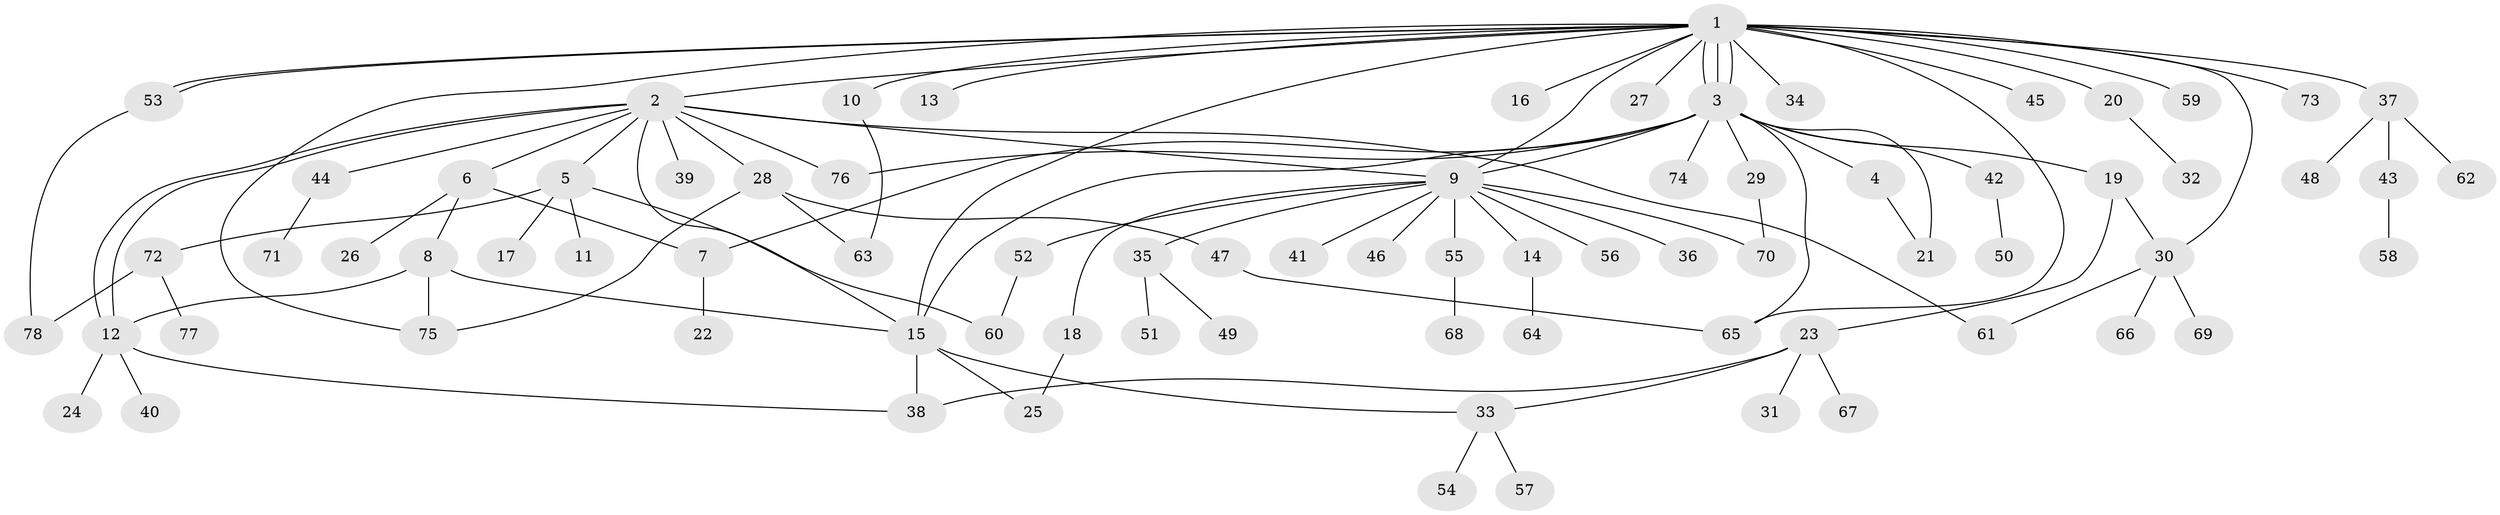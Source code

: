 // coarse degree distribution, {19: 0.017543859649122806, 14: 0.017543859649122806, 17: 0.017543859649122806, 1: 0.543859649122807, 6: 0.017543859649122806, 5: 0.07017543859649122, 12: 0.017543859649122806, 2: 0.17543859649122806, 3: 0.08771929824561403, 4: 0.03508771929824561}
// Generated by graph-tools (version 1.1) at 2025/41/03/06/25 10:41:49]
// undirected, 78 vertices, 104 edges
graph export_dot {
graph [start="1"]
  node [color=gray90,style=filled];
  1;
  2;
  3;
  4;
  5;
  6;
  7;
  8;
  9;
  10;
  11;
  12;
  13;
  14;
  15;
  16;
  17;
  18;
  19;
  20;
  21;
  22;
  23;
  24;
  25;
  26;
  27;
  28;
  29;
  30;
  31;
  32;
  33;
  34;
  35;
  36;
  37;
  38;
  39;
  40;
  41;
  42;
  43;
  44;
  45;
  46;
  47;
  48;
  49;
  50;
  51;
  52;
  53;
  54;
  55;
  56;
  57;
  58;
  59;
  60;
  61;
  62;
  63;
  64;
  65;
  66;
  67;
  68;
  69;
  70;
  71;
  72;
  73;
  74;
  75;
  76;
  77;
  78;
  1 -- 2;
  1 -- 3;
  1 -- 3;
  1 -- 3;
  1 -- 9;
  1 -- 10;
  1 -- 13;
  1 -- 15;
  1 -- 16;
  1 -- 20;
  1 -- 27;
  1 -- 30;
  1 -- 34;
  1 -- 37;
  1 -- 45;
  1 -- 53;
  1 -- 53;
  1 -- 59;
  1 -- 65;
  1 -- 73;
  1 -- 75;
  2 -- 5;
  2 -- 6;
  2 -- 9;
  2 -- 12;
  2 -- 12;
  2 -- 15;
  2 -- 28;
  2 -- 39;
  2 -- 44;
  2 -- 61;
  2 -- 76;
  3 -- 4;
  3 -- 7;
  3 -- 9;
  3 -- 15;
  3 -- 19;
  3 -- 21;
  3 -- 29;
  3 -- 42;
  3 -- 65;
  3 -- 74;
  3 -- 76;
  4 -- 21;
  5 -- 11;
  5 -- 17;
  5 -- 60;
  5 -- 72;
  6 -- 7;
  6 -- 8;
  6 -- 26;
  7 -- 22;
  8 -- 12;
  8 -- 15;
  8 -- 75;
  9 -- 14;
  9 -- 18;
  9 -- 35;
  9 -- 36;
  9 -- 41;
  9 -- 46;
  9 -- 52;
  9 -- 55;
  9 -- 56;
  9 -- 70;
  10 -- 63;
  12 -- 24;
  12 -- 38;
  12 -- 40;
  14 -- 64;
  15 -- 25;
  15 -- 33;
  15 -- 38;
  18 -- 25;
  19 -- 23;
  19 -- 30;
  20 -- 32;
  23 -- 31;
  23 -- 33;
  23 -- 38;
  23 -- 67;
  28 -- 47;
  28 -- 63;
  28 -- 75;
  29 -- 70;
  30 -- 61;
  30 -- 66;
  30 -- 69;
  33 -- 54;
  33 -- 57;
  35 -- 49;
  35 -- 51;
  37 -- 43;
  37 -- 48;
  37 -- 62;
  42 -- 50;
  43 -- 58;
  44 -- 71;
  47 -- 65;
  52 -- 60;
  53 -- 78;
  55 -- 68;
  72 -- 77;
  72 -- 78;
}
